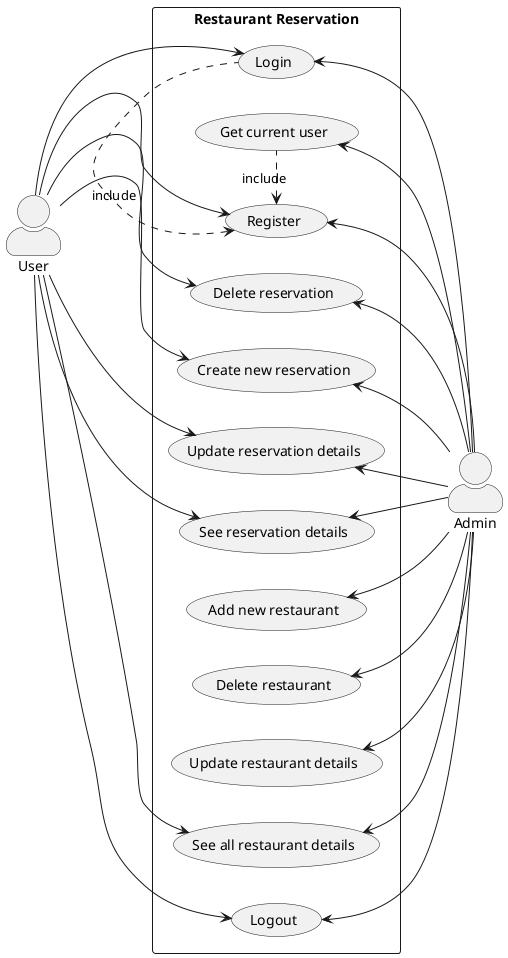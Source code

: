 @startuml Case Diagram
skinparam actorStyle awesome
left to right direction
actor "User" as user
actor "Admin" as ad
rectangle "Restaurant Reservation" {
  usecase "Register" as UC1
  usecase "Login" as UC2
  usecase "Logout" as UC3
  usecase "See all restaurant details" as UC4
  usecase "Update restaurant details" as UC5
  usecase "Delete restaurant" as UC6
  usecase "Add new restaurant" as UC7
  usecase "See reservation details" as UC8
  usecase "Update reservation details" as UC9
  usecase "Create new reservation" as UC10
  usecase "Delete reservation" as UC11
  usecase "Get current user" as UC12
}
UC1 <. UC2 : include
UC1 <. UC12 : include

ad -up-> UC1
ad -up-> UC2
ad -up-> UC3
ad -up-> UC4
ad -up-> UC5
ad -up-> UC6
ad -up-> UC7
ad -up-> UC8
ad -up-> UC9
ad -up-> UC10
ad -up-> UC11
ad -up-> UC12

user --> UC1
user --> UC2
user --> UC3
user --> UC4
user --> UC8
user --> UC9
user --> UC11
user --> UC10

@enduml
